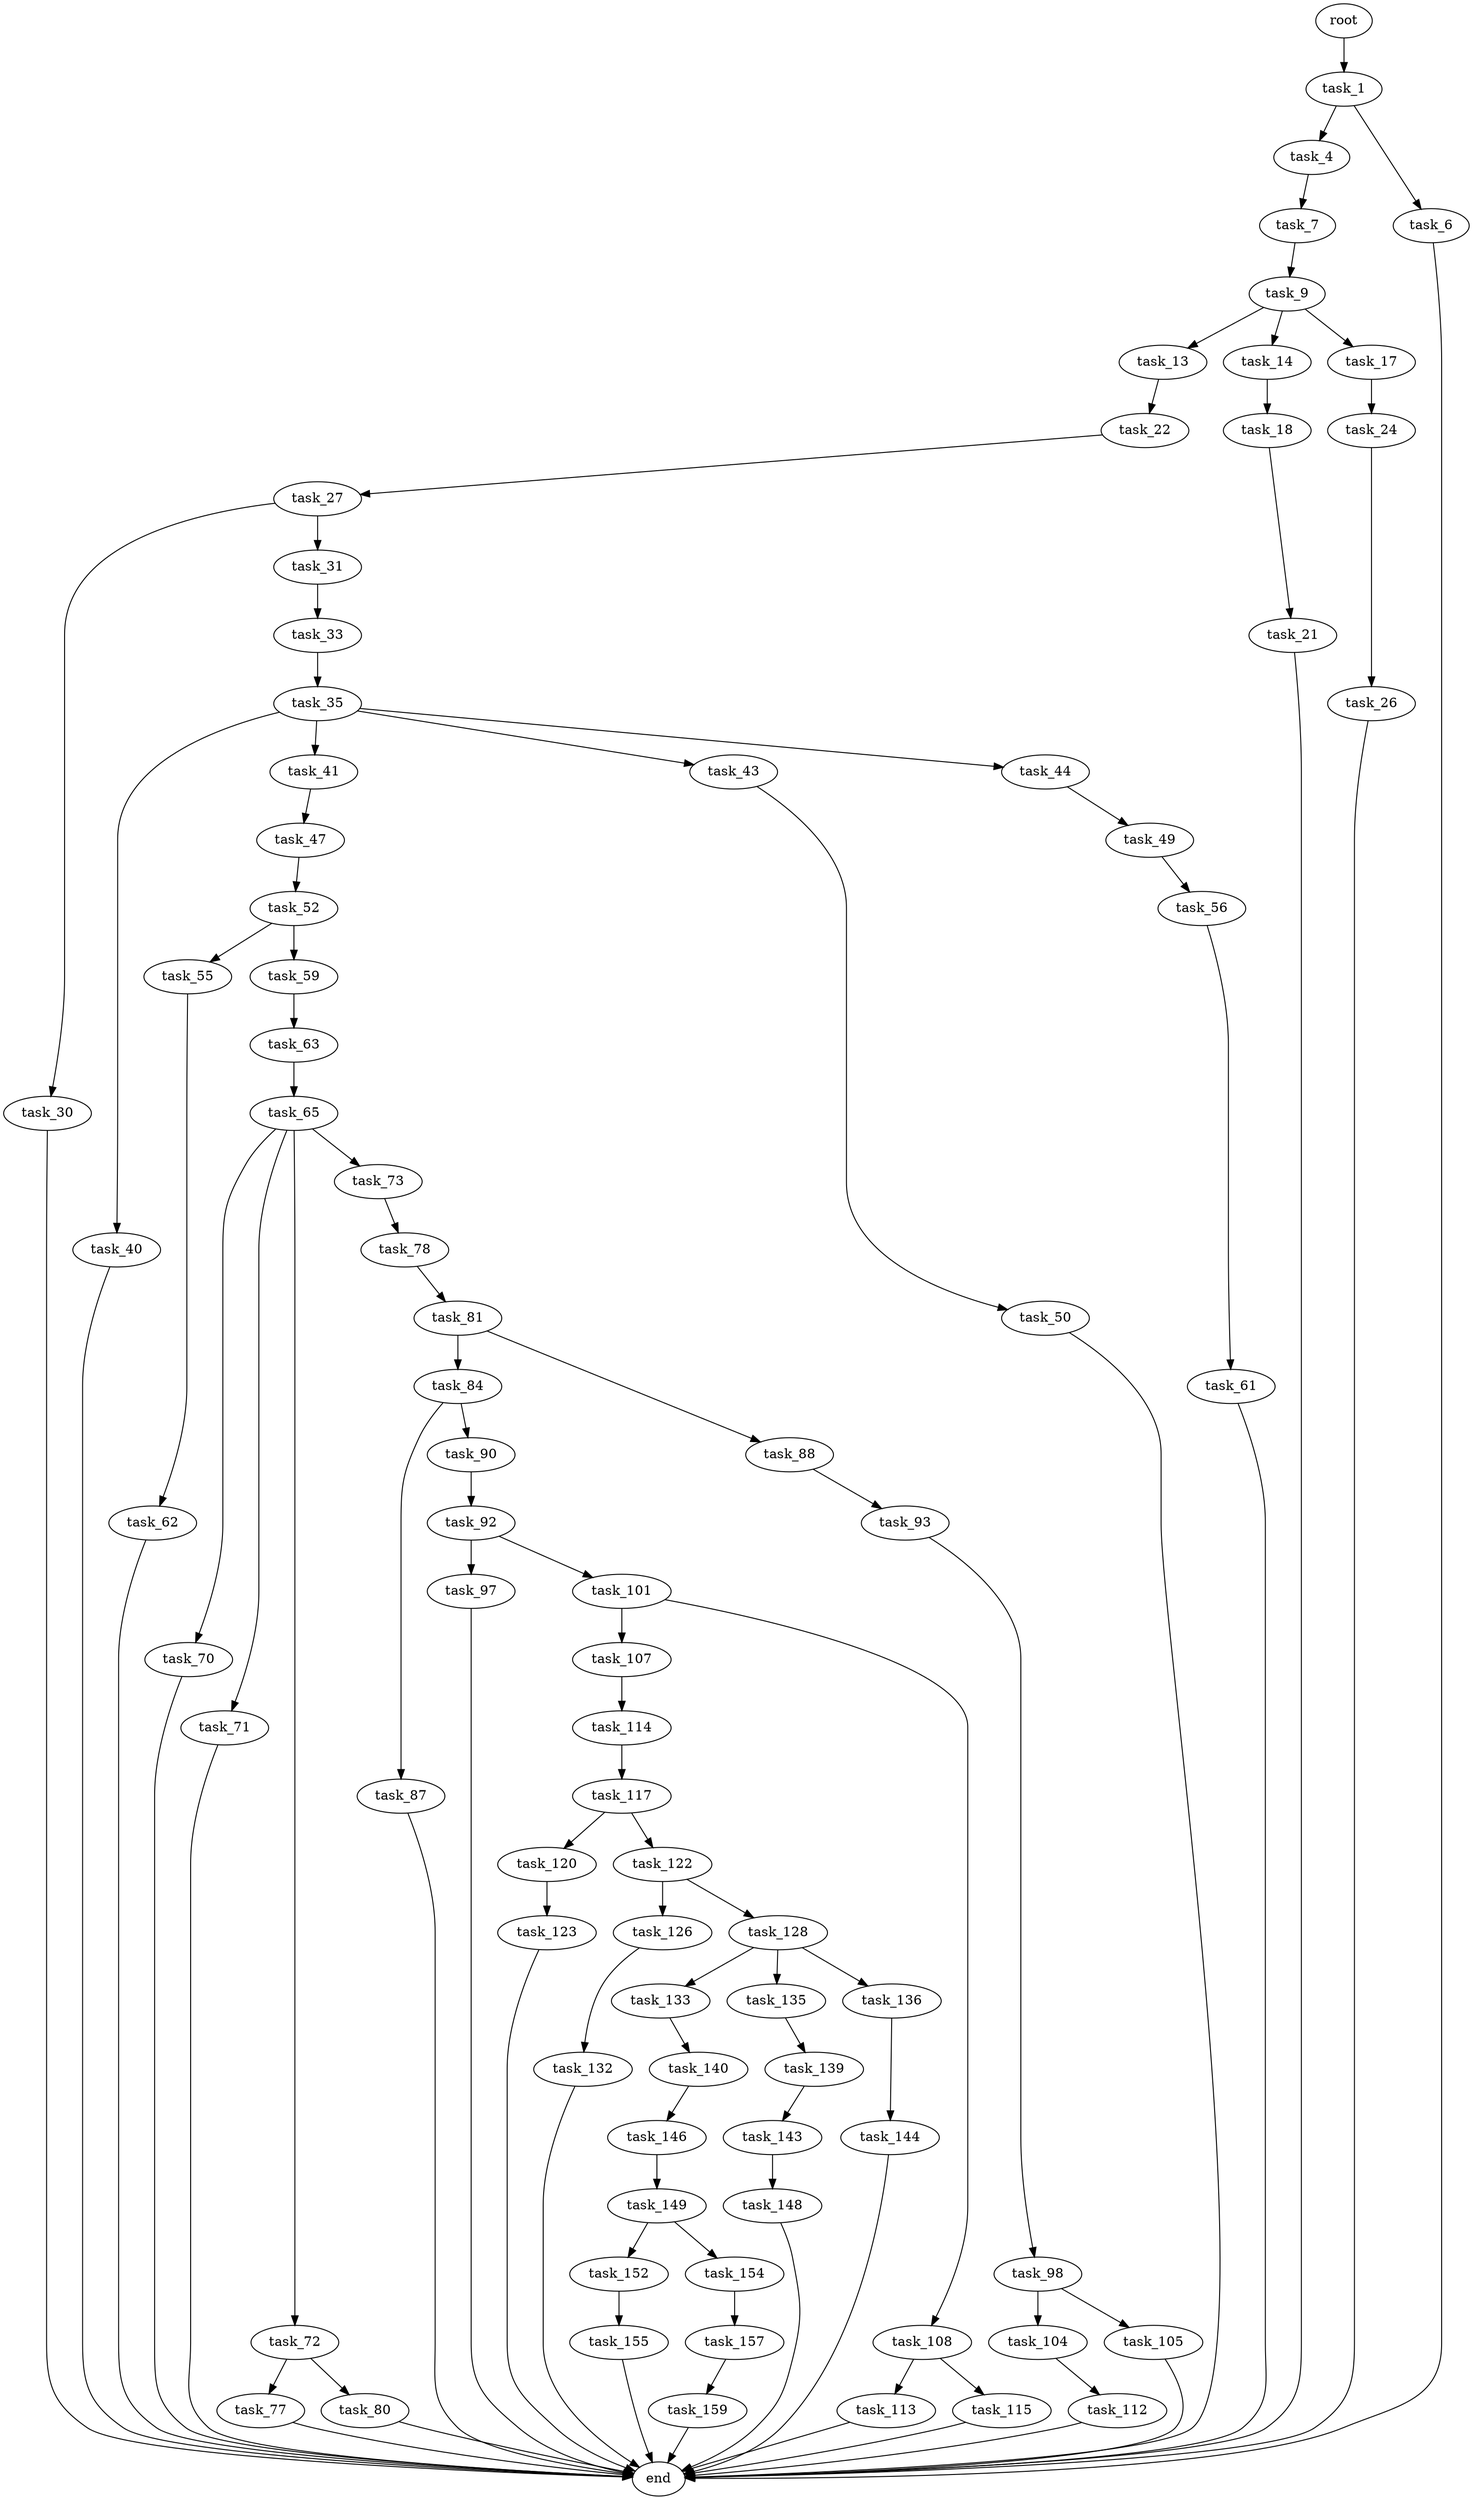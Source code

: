 digraph G {
  root [size="0.000000"];
  task_1 [size="15453308226.000000"];
  task_4 [size="1039191046648.000000"];
  task_6 [size="24957552622.000000"];
  task_7 [size="549755813888.000000"];
  task_9 [size="549755813888.000000"];
  task_13 [size="927785780685.000000"];
  task_14 [size="207055786833.000000"];
  task_17 [size="134217728000.000000"];
  task_18 [size="15813797522.000000"];
  task_21 [size="7235052076.000000"];
  task_22 [size="143274488407.000000"];
  task_24 [size="28991029248.000000"];
  task_26 [size="32021066945.000000"];
  task_27 [size="28991029248.000000"];
  task_30 [size="1825923927.000000"];
  task_31 [size="19051565218.000000"];
  task_33 [size="134217728000.000000"];
  task_35 [size="1073741824000.000000"];
  task_40 [size="1347740372157.000000"];
  task_41 [size="533511715.000000"];
  task_43 [size="231928233984.000000"];
  task_44 [size="231928233984.000000"];
  task_47 [size="13056930105.000000"];
  task_49 [size="286482434495.000000"];
  task_50 [size="28991029248.000000"];
  task_52 [size="4727803201.000000"];
  task_55 [size="68719476736.000000"];
  task_56 [size="68719476736.000000"];
  task_59 [size="34451185022.000000"];
  task_61 [size="18641454455.000000"];
  task_62 [size="680965337830.000000"];
  task_63 [size="68719476736.000000"];
  task_65 [size="27267988931.000000"];
  task_70 [size="68719476736.000000"];
  task_71 [size="28991029248.000000"];
  task_72 [size="782757789696.000000"];
  task_73 [size="3566168594.000000"];
  task_77 [size="1073741824000.000000"];
  task_78 [size="10760347074.000000"];
  task_80 [size="23854235434.000000"];
  task_81 [size="11775122577.000000"];
  task_84 [size="24588695214.000000"];
  task_87 [size="8589934592.000000"];
  task_88 [size="22865040395.000000"];
  task_90 [size="134217728000.000000"];
  task_92 [size="128877936062.000000"];
  task_93 [size="782757789696.000000"];
  task_97 [size="215512611926.000000"];
  task_98 [size="13569290967.000000"];
  task_101 [size="28991029248.000000"];
  task_104 [size="46460887809.000000"];
  task_105 [size="134217728000.000000"];
  task_107 [size="8589934592.000000"];
  task_108 [size="375483612739.000000"];
  task_112 [size="68719476736.000000"];
  task_113 [size="32798227547.000000"];
  task_114 [size="134217728000.000000"];
  task_115 [size="7938291309.000000"];
  task_117 [size="134217728000.000000"];
  task_120 [size="782757789696.000000"];
  task_122 [size="1073741824000.000000"];
  task_123 [size="71357915087.000000"];
  task_126 [size="368293445632.000000"];
  task_128 [size="865922986.000000"];
  task_132 [size="14422098475.000000"];
  task_133 [size="1073741824000.000000"];
  task_135 [size="782757789696.000000"];
  task_136 [size="27480196476.000000"];
  task_139 [size="46898876173.000000"];
  task_140 [size="68719476736.000000"];
  task_143 [size="20211312757.000000"];
  task_144 [size="16118472321.000000"];
  task_146 [size="21629260966.000000"];
  task_148 [size="1054121009022.000000"];
  task_149 [size="11410437820.000000"];
  task_152 [size="5207209098.000000"];
  task_154 [size="502643205402.000000"];
  task_155 [size="136204316439.000000"];
  task_157 [size="368293445632.000000"];
  task_159 [size="180120399162.000000"];
  end [size="0.000000"];

  root -> task_1 [size="1.000000"];
  task_1 -> task_4 [size="75497472.000000"];
  task_1 -> task_6 [size="75497472.000000"];
  task_4 -> task_7 [size="679477248.000000"];
  task_6 -> end [size="1.000000"];
  task_7 -> task_9 [size="536870912.000000"];
  task_9 -> task_13 [size="536870912.000000"];
  task_9 -> task_14 [size="536870912.000000"];
  task_9 -> task_17 [size="536870912.000000"];
  task_13 -> task_22 [size="679477248.000000"];
  task_14 -> task_18 [size="209715200.000000"];
  task_17 -> task_24 [size="209715200.000000"];
  task_18 -> task_21 [size="301989888.000000"];
  task_21 -> end [size="1.000000"];
  task_22 -> task_27 [size="134217728.000000"];
  task_24 -> task_26 [size="75497472.000000"];
  task_26 -> end [size="1.000000"];
  task_27 -> task_30 [size="75497472.000000"];
  task_27 -> task_31 [size="75497472.000000"];
  task_30 -> end [size="1.000000"];
  task_31 -> task_33 [size="411041792.000000"];
  task_33 -> task_35 [size="209715200.000000"];
  task_35 -> task_40 [size="838860800.000000"];
  task_35 -> task_41 [size="838860800.000000"];
  task_35 -> task_43 [size="838860800.000000"];
  task_35 -> task_44 [size="838860800.000000"];
  task_40 -> end [size="1.000000"];
  task_41 -> task_47 [size="33554432.000000"];
  task_43 -> task_50 [size="301989888.000000"];
  task_44 -> task_49 [size="301989888.000000"];
  task_47 -> task_52 [size="838860800.000000"];
  task_49 -> task_56 [size="536870912.000000"];
  task_50 -> end [size="1.000000"];
  task_52 -> task_55 [size="75497472.000000"];
  task_52 -> task_59 [size="75497472.000000"];
  task_55 -> task_62 [size="134217728.000000"];
  task_56 -> task_61 [size="134217728.000000"];
  task_59 -> task_63 [size="679477248.000000"];
  task_61 -> end [size="1.000000"];
  task_62 -> end [size="1.000000"];
  task_63 -> task_65 [size="134217728.000000"];
  task_65 -> task_70 [size="33554432.000000"];
  task_65 -> task_71 [size="33554432.000000"];
  task_65 -> task_72 [size="33554432.000000"];
  task_65 -> task_73 [size="33554432.000000"];
  task_70 -> end [size="1.000000"];
  task_71 -> end [size="1.000000"];
  task_72 -> task_77 [size="679477248.000000"];
  task_72 -> task_80 [size="679477248.000000"];
  task_73 -> task_78 [size="75497472.000000"];
  task_77 -> end [size="1.000000"];
  task_78 -> task_81 [size="33554432.000000"];
  task_80 -> end [size="1.000000"];
  task_81 -> task_84 [size="209715200.000000"];
  task_81 -> task_88 [size="209715200.000000"];
  task_84 -> task_87 [size="75497472.000000"];
  task_84 -> task_90 [size="75497472.000000"];
  task_87 -> end [size="1.000000"];
  task_88 -> task_93 [size="679477248.000000"];
  task_90 -> task_92 [size="209715200.000000"];
  task_92 -> task_97 [size="209715200.000000"];
  task_92 -> task_101 [size="209715200.000000"];
  task_93 -> task_98 [size="679477248.000000"];
  task_97 -> end [size="1.000000"];
  task_98 -> task_104 [size="679477248.000000"];
  task_98 -> task_105 [size="679477248.000000"];
  task_101 -> task_107 [size="75497472.000000"];
  task_101 -> task_108 [size="75497472.000000"];
  task_104 -> task_112 [size="33554432.000000"];
  task_105 -> end [size="1.000000"];
  task_107 -> task_114 [size="33554432.000000"];
  task_108 -> task_113 [size="301989888.000000"];
  task_108 -> task_115 [size="301989888.000000"];
  task_112 -> end [size="1.000000"];
  task_113 -> end [size="1.000000"];
  task_114 -> task_117 [size="209715200.000000"];
  task_115 -> end [size="1.000000"];
  task_117 -> task_120 [size="209715200.000000"];
  task_117 -> task_122 [size="209715200.000000"];
  task_120 -> task_123 [size="679477248.000000"];
  task_122 -> task_126 [size="838860800.000000"];
  task_122 -> task_128 [size="838860800.000000"];
  task_123 -> end [size="1.000000"];
  task_126 -> task_132 [size="411041792.000000"];
  task_128 -> task_133 [size="33554432.000000"];
  task_128 -> task_135 [size="33554432.000000"];
  task_128 -> task_136 [size="33554432.000000"];
  task_132 -> end [size="1.000000"];
  task_133 -> task_140 [size="838860800.000000"];
  task_135 -> task_139 [size="679477248.000000"];
  task_136 -> task_144 [size="536870912.000000"];
  task_139 -> task_143 [size="838860800.000000"];
  task_140 -> task_146 [size="134217728.000000"];
  task_143 -> task_148 [size="838860800.000000"];
  task_144 -> end [size="1.000000"];
  task_146 -> task_149 [size="33554432.000000"];
  task_148 -> end [size="1.000000"];
  task_149 -> task_152 [size="301989888.000000"];
  task_149 -> task_154 [size="301989888.000000"];
  task_152 -> task_155 [size="134217728.000000"];
  task_154 -> task_157 [size="411041792.000000"];
  task_155 -> end [size="1.000000"];
  task_157 -> task_159 [size="411041792.000000"];
  task_159 -> end [size="1.000000"];
}
